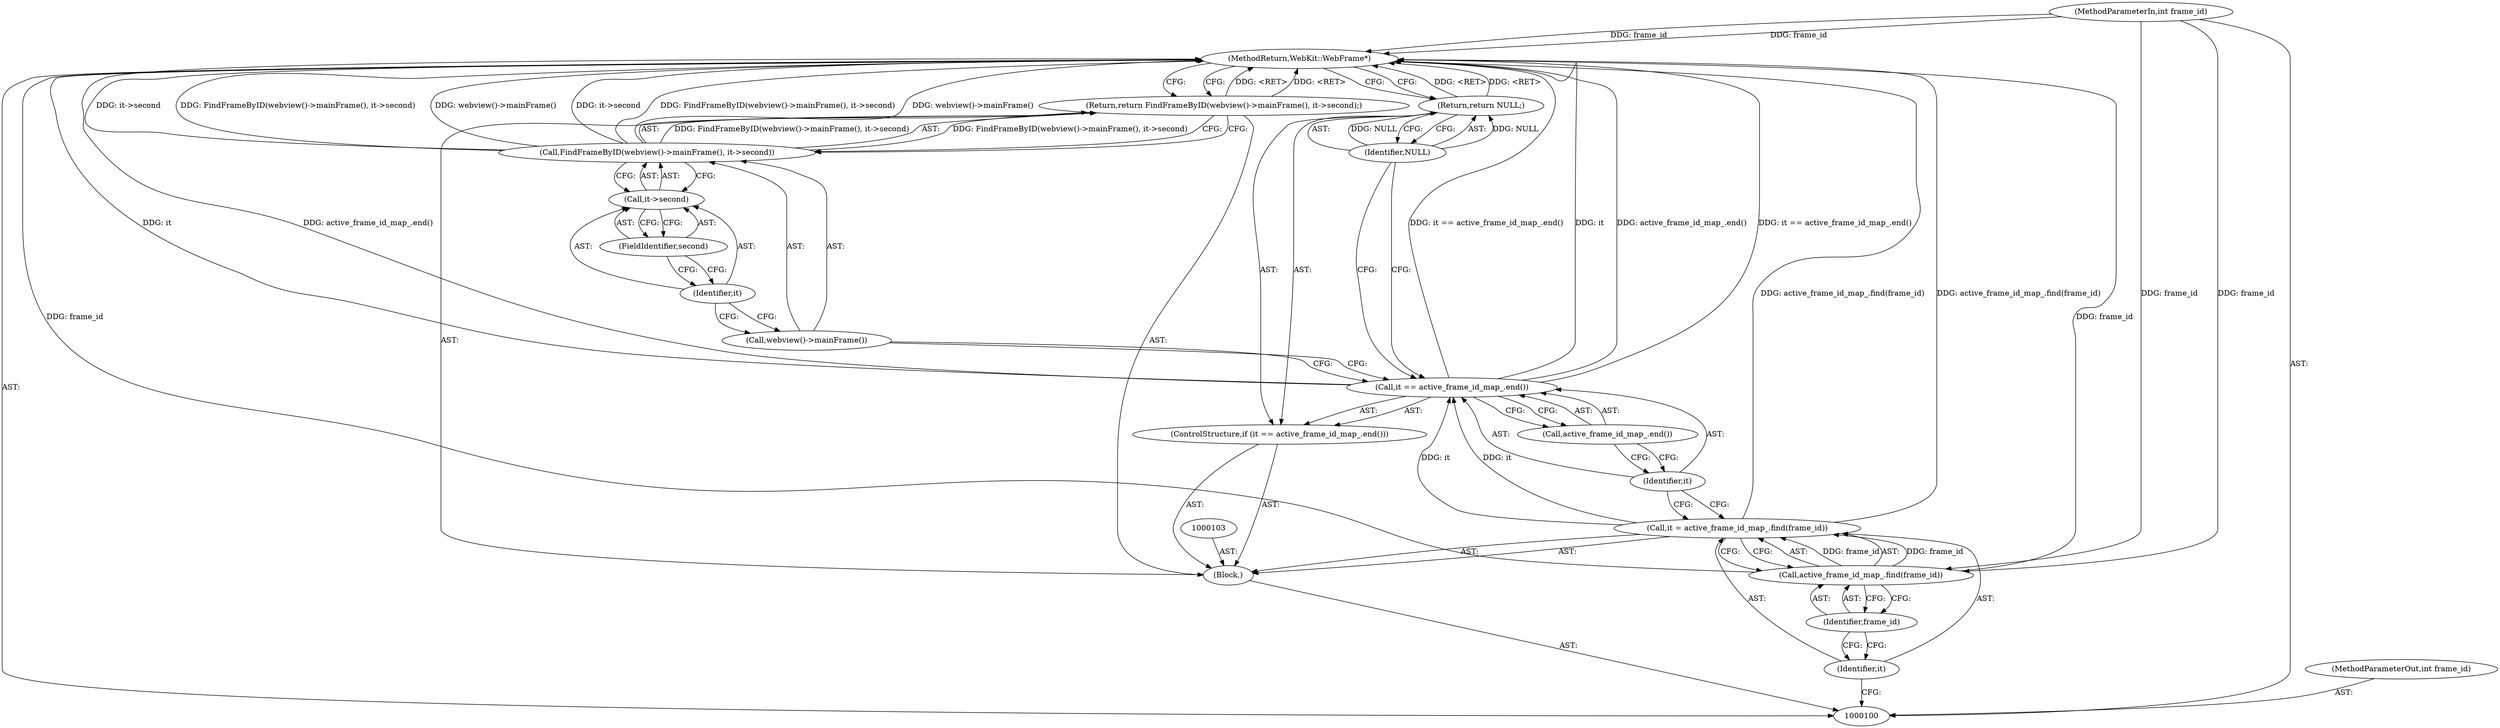 digraph "1_Chrome_d1a59e4e845a01d7d7b80ef184b672752a9eae4d" {
"1000120" [label="(MethodReturn,WebKit::WebFrame*)"];
"1000101" [label="(MethodParameterIn,int frame_id)"];
"1000157" [label="(MethodParameterOut,int frame_id)"];
"1000102" [label="(Block,)"];
"1000104" [label="(Call,it = active_frame_id_map_.find(frame_id))"];
"1000105" [label="(Identifier,it)"];
"1000106" [label="(Call,active_frame_id_map_.find(frame_id))"];
"1000107" [label="(Identifier,frame_id)"];
"1000111" [label="(Call,active_frame_id_map_.end())"];
"1000108" [label="(ControlStructure,if (it == active_frame_id_map_.end()))"];
"1000109" [label="(Call,it == active_frame_id_map_.end())"];
"1000110" [label="(Identifier,it)"];
"1000113" [label="(Identifier,NULL)"];
"1000112" [label="(Return,return NULL;)"];
"1000114" [label="(Return,return FindFrameByID(webview()->mainFrame(), it->second);)"];
"1000116" [label="(Call,webview()->mainFrame())"];
"1000117" [label="(Call,it->second)"];
"1000118" [label="(Identifier,it)"];
"1000119" [label="(FieldIdentifier,second)"];
"1000115" [label="(Call,FindFrameByID(webview()->mainFrame(), it->second))"];
"1000120" -> "1000100"  [label="AST: "];
"1000120" -> "1000112"  [label="CFG: "];
"1000120" -> "1000114"  [label="CFG: "];
"1000115" -> "1000120"  [label="DDG: it->second"];
"1000115" -> "1000120"  [label="DDG: FindFrameByID(webview()->mainFrame(), it->second)"];
"1000115" -> "1000120"  [label="DDG: webview()->mainFrame()"];
"1000106" -> "1000120"  [label="DDG: frame_id"];
"1000101" -> "1000120"  [label="DDG: frame_id"];
"1000109" -> "1000120"  [label="DDG: it"];
"1000109" -> "1000120"  [label="DDG: active_frame_id_map_.end()"];
"1000109" -> "1000120"  [label="DDG: it == active_frame_id_map_.end()"];
"1000104" -> "1000120"  [label="DDG: active_frame_id_map_.find(frame_id)"];
"1000112" -> "1000120"  [label="DDG: <RET>"];
"1000114" -> "1000120"  [label="DDG: <RET>"];
"1000101" -> "1000100"  [label="AST: "];
"1000101" -> "1000120"  [label="DDG: frame_id"];
"1000101" -> "1000106"  [label="DDG: frame_id"];
"1000157" -> "1000100"  [label="AST: "];
"1000102" -> "1000100"  [label="AST: "];
"1000103" -> "1000102"  [label="AST: "];
"1000104" -> "1000102"  [label="AST: "];
"1000108" -> "1000102"  [label="AST: "];
"1000114" -> "1000102"  [label="AST: "];
"1000104" -> "1000102"  [label="AST: "];
"1000104" -> "1000106"  [label="CFG: "];
"1000105" -> "1000104"  [label="AST: "];
"1000106" -> "1000104"  [label="AST: "];
"1000110" -> "1000104"  [label="CFG: "];
"1000104" -> "1000120"  [label="DDG: active_frame_id_map_.find(frame_id)"];
"1000106" -> "1000104"  [label="DDG: frame_id"];
"1000104" -> "1000109"  [label="DDG: it"];
"1000105" -> "1000104"  [label="AST: "];
"1000105" -> "1000100"  [label="CFG: "];
"1000107" -> "1000105"  [label="CFG: "];
"1000106" -> "1000104"  [label="AST: "];
"1000106" -> "1000107"  [label="CFG: "];
"1000107" -> "1000106"  [label="AST: "];
"1000104" -> "1000106"  [label="CFG: "];
"1000106" -> "1000120"  [label="DDG: frame_id"];
"1000106" -> "1000104"  [label="DDG: frame_id"];
"1000101" -> "1000106"  [label="DDG: frame_id"];
"1000107" -> "1000106"  [label="AST: "];
"1000107" -> "1000105"  [label="CFG: "];
"1000106" -> "1000107"  [label="CFG: "];
"1000111" -> "1000109"  [label="AST: "];
"1000111" -> "1000110"  [label="CFG: "];
"1000109" -> "1000111"  [label="CFG: "];
"1000108" -> "1000102"  [label="AST: "];
"1000109" -> "1000108"  [label="AST: "];
"1000112" -> "1000108"  [label="AST: "];
"1000109" -> "1000108"  [label="AST: "];
"1000109" -> "1000111"  [label="CFG: "];
"1000110" -> "1000109"  [label="AST: "];
"1000111" -> "1000109"  [label="AST: "];
"1000113" -> "1000109"  [label="CFG: "];
"1000116" -> "1000109"  [label="CFG: "];
"1000109" -> "1000120"  [label="DDG: it"];
"1000109" -> "1000120"  [label="DDG: active_frame_id_map_.end()"];
"1000109" -> "1000120"  [label="DDG: it == active_frame_id_map_.end()"];
"1000104" -> "1000109"  [label="DDG: it"];
"1000110" -> "1000109"  [label="AST: "];
"1000110" -> "1000104"  [label="CFG: "];
"1000111" -> "1000110"  [label="CFG: "];
"1000113" -> "1000112"  [label="AST: "];
"1000113" -> "1000109"  [label="CFG: "];
"1000112" -> "1000113"  [label="CFG: "];
"1000113" -> "1000112"  [label="DDG: NULL"];
"1000112" -> "1000108"  [label="AST: "];
"1000112" -> "1000113"  [label="CFG: "];
"1000113" -> "1000112"  [label="AST: "];
"1000120" -> "1000112"  [label="CFG: "];
"1000112" -> "1000120"  [label="DDG: <RET>"];
"1000113" -> "1000112"  [label="DDG: NULL"];
"1000114" -> "1000102"  [label="AST: "];
"1000114" -> "1000115"  [label="CFG: "];
"1000115" -> "1000114"  [label="AST: "];
"1000120" -> "1000114"  [label="CFG: "];
"1000114" -> "1000120"  [label="DDG: <RET>"];
"1000115" -> "1000114"  [label="DDG: FindFrameByID(webview()->mainFrame(), it->second)"];
"1000116" -> "1000115"  [label="AST: "];
"1000116" -> "1000109"  [label="CFG: "];
"1000118" -> "1000116"  [label="CFG: "];
"1000117" -> "1000115"  [label="AST: "];
"1000117" -> "1000119"  [label="CFG: "];
"1000118" -> "1000117"  [label="AST: "];
"1000119" -> "1000117"  [label="AST: "];
"1000115" -> "1000117"  [label="CFG: "];
"1000118" -> "1000117"  [label="AST: "];
"1000118" -> "1000116"  [label="CFG: "];
"1000119" -> "1000118"  [label="CFG: "];
"1000119" -> "1000117"  [label="AST: "];
"1000119" -> "1000118"  [label="CFG: "];
"1000117" -> "1000119"  [label="CFG: "];
"1000115" -> "1000114"  [label="AST: "];
"1000115" -> "1000117"  [label="CFG: "];
"1000116" -> "1000115"  [label="AST: "];
"1000117" -> "1000115"  [label="AST: "];
"1000114" -> "1000115"  [label="CFG: "];
"1000115" -> "1000120"  [label="DDG: it->second"];
"1000115" -> "1000120"  [label="DDG: FindFrameByID(webview()->mainFrame(), it->second)"];
"1000115" -> "1000120"  [label="DDG: webview()->mainFrame()"];
"1000115" -> "1000114"  [label="DDG: FindFrameByID(webview()->mainFrame(), it->second)"];
}
